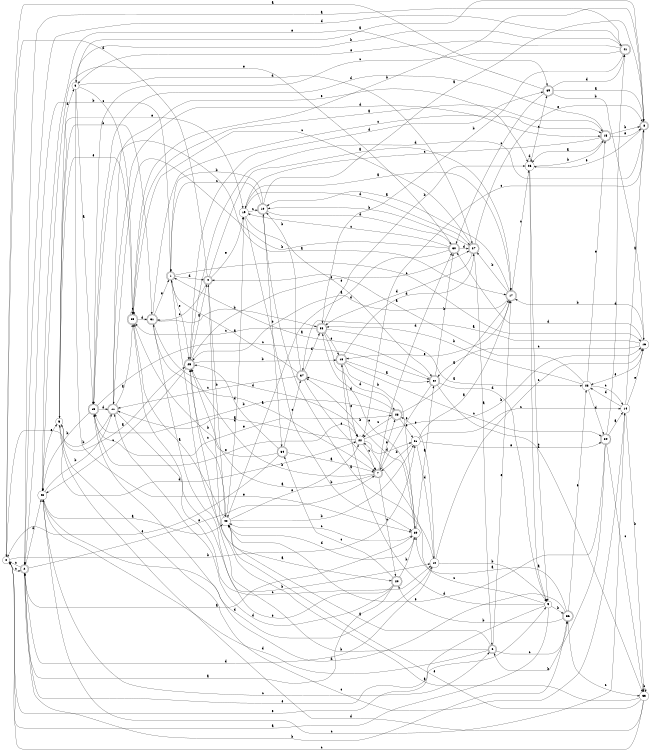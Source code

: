 digraph n35_1 {
__start0 [label="" shape="none"];

rankdir=LR;
size="8,5";

s0 [style="filled", color="black", fillcolor="white" shape="circle", label="0"];
s1 [style="rounded,filled", color="black", fillcolor="white" shape="doublecircle", label="1"];
s2 [style="rounded,filled", color="black", fillcolor="white" shape="doublecircle", label="2"];
s3 [style="filled", color="black", fillcolor="white" shape="circle", label="3"];
s4 [style="rounded,filled", color="black", fillcolor="white" shape="doublecircle", label="4"];
s5 [style="filled", color="black", fillcolor="white" shape="circle", label="5"];
s6 [style="rounded,filled", color="black", fillcolor="white" shape="doublecircle", label="6"];
s7 [style="rounded,filled", color="black", fillcolor="white" shape="doublecircle", label="7"];
s8 [style="rounded,filled", color="black", fillcolor="white" shape="doublecircle", label="8"];
s9 [style="filled", color="black", fillcolor="white" shape="circle", label="9"];
s10 [style="rounded,filled", color="black", fillcolor="white" shape="doublecircle", label="10"];
s11 [style="rounded,filled", color="black", fillcolor="white" shape="doublecircle", label="11"];
s12 [style="filled", color="black", fillcolor="white" shape="circle", label="12"];
s13 [style="rounded,filled", color="black", fillcolor="white" shape="doublecircle", label="13"];
s14 [style="filled", color="black", fillcolor="white" shape="circle", label="14"];
s15 [style="rounded,filled", color="black", fillcolor="white" shape="doublecircle", label="15"];
s16 [style="filled", color="black", fillcolor="white" shape="circle", label="16"];
s17 [style="rounded,filled", color="black", fillcolor="white" shape="doublecircle", label="17"];
s18 [style="rounded,filled", color="black", fillcolor="white" shape="doublecircle", label="18"];
s19 [style="filled", color="black", fillcolor="white" shape="circle", label="19"];
s20 [style="rounded,filled", color="black", fillcolor="white" shape="doublecircle", label="20"];
s21 [style="filled", color="black", fillcolor="white" shape="circle", label="21"];
s22 [style="filled", color="black", fillcolor="white" shape="circle", label="22"];
s23 [style="filled", color="black", fillcolor="white" shape="circle", label="23"];
s24 [style="rounded,filled", color="black", fillcolor="white" shape="doublecircle", label="24"];
s25 [style="rounded,filled", color="black", fillcolor="white" shape="doublecircle", label="25"];
s26 [style="filled", color="black", fillcolor="white" shape="circle", label="26"];
s27 [style="rounded,filled", color="black", fillcolor="white" shape="doublecircle", label="27"];
s28 [style="rounded,filled", color="black", fillcolor="white" shape="doublecircle", label="28"];
s29 [style="filled", color="black", fillcolor="white" shape="circle", label="29"];
s30 [style="rounded,filled", color="black", fillcolor="white" shape="doublecircle", label="30"];
s31 [style="rounded,filled", color="black", fillcolor="white" shape="doublecircle", label="31"];
s32 [style="rounded,filled", color="black", fillcolor="white" shape="doublecircle", label="32"];
s33 [style="filled", color="black", fillcolor="white" shape="circle", label="33"];
s34 [style="rounded,filled", color="black", fillcolor="white" shape="doublecircle", label="34"];
s35 [style="rounded,filled", color="black", fillcolor="white" shape="doublecircle", label="35"];
s36 [style="rounded,filled", color="black", fillcolor="white" shape="doublecircle", label="36"];
s37 [style="rounded,filled", color="black", fillcolor="white" shape="doublecircle", label="37"];
s38 [style="rounded,filled", color="black", fillcolor="white" shape="doublecircle", label="38"];
s39 [style="rounded,filled", color="black", fillcolor="white" shape="doublecircle", label="39"];
s40 [style="filled", color="black", fillcolor="white" shape="circle", label="40"];
s41 [style="rounded,filled", color="black", fillcolor="white" shape="doublecircle", label="41"];
s42 [style="filled", color="black", fillcolor="white" shape="circle", label="42"];
s0 -> s39 [label="a"];
s0 -> s21 [label="b"];
s0 -> s2 [label="c"];
s0 -> s22 [label="d"];
s0 -> s9 [label="e"];
s1 -> s20 [label="a"];
s1 -> s2 [label="b"];
s1 -> s16 [label="c"];
s1 -> s4 [label="d"];
s1 -> s25 [label="e"];
s2 -> s29 [label="a"];
s2 -> s36 [label="b"];
s2 -> s0 [label="c"];
s2 -> s42 [label="d"];
s2 -> s7 [label="e"];
s3 -> s13 [label="a"];
s3 -> s41 [label="b"];
s3 -> s35 [label="c"];
s3 -> s27 [label="d"];
s3 -> s29 [label="e"];
s4 -> s17 [label="a"];
s4 -> s40 [label="b"];
s4 -> s31 [label="c"];
s4 -> s0 [label="d"];
s4 -> s19 [label="e"];
s5 -> s25 [label="a"];
s5 -> s31 [label="b"];
s5 -> s14 [label="c"];
s5 -> s3 [label="d"];
s5 -> s19 [label="e"];
s6 -> s40 [label="a"];
s6 -> s25 [label="b"];
s6 -> s36 [label="c"];
s6 -> s42 [label="d"];
s6 -> s17 [label="e"];
s7 -> s25 [label="a"];
s7 -> s25 [label="b"];
s7 -> s20 [label="c"];
s7 -> s30 [label="d"];
s7 -> s28 [label="e"];
s8 -> s3 [label="a"];
s8 -> s35 [label="b"];
s8 -> s22 [label="c"];
s8 -> s25 [label="d"];
s8 -> s26 [label="e"];
s9 -> s0 [label="a"];
s9 -> s36 [label="b"];
s9 -> s22 [label="c"];
s9 -> s18 [label="d"];
s9 -> s2 [label="e"];
s10 -> s8 [label="a"];
s10 -> s1 [label="b"];
s10 -> s1 [label="c"];
s10 -> s30 [label="d"];
s10 -> s34 [label="e"];
s11 -> s35 [label="a"];
s11 -> s5 [label="b"];
s11 -> s12 [label="c"];
s11 -> s15 [label="d"];
s11 -> s26 [label="e"];
s12 -> s10 [label="a"];
s12 -> s9 [label="b"];
s12 -> s16 [label="c"];
s12 -> s2 [label="d"];
s12 -> s28 [label="e"];
s13 -> s17 [label="a"];
s13 -> s42 [label="b"];
s13 -> s32 [label="c"];
s13 -> s11 [label="d"];
s13 -> s28 [label="e"];
s14 -> s8 [label="a"];
s14 -> s33 [label="b"];
s14 -> s42 [label="c"];
s14 -> s23 [label="d"];
s14 -> s16 [label="e"];
s15 -> s26 [label="a"];
s15 -> s8 [label="b"];
s15 -> s19 [label="c"];
s15 -> s13 [label="d"];
s15 -> s8 [label="e"];
s16 -> s37 [label="a"];
s16 -> s17 [label="b"];
s16 -> s32 [label="c"];
s16 -> s30 [label="d"];
s16 -> s23 [label="e"];
s17 -> s10 [label="a"];
s17 -> s27 [label="b"];
s17 -> s26 [label="c"];
s17 -> s25 [label="d"];
s17 -> s18 [label="e"];
s18 -> s32 [label="a"];
s18 -> s29 [label="b"];
s18 -> s24 [label="c"];
s18 -> s27 [label="d"];
s18 -> s22 [label="e"];
s19 -> s17 [label="a"];
s19 -> s29 [label="b"];
s19 -> s10 [label="c"];
s19 -> s27 [label="d"];
s19 -> s32 [label="e"];
s20 -> s2 [label="a"];
s20 -> s29 [label="b"];
s20 -> s34 [label="c"];
s20 -> s11 [label="d"];
s20 -> s31 [label="e"];
s21 -> s17 [label="a"];
s21 -> s7 [label="b"];
s21 -> s14 [label="c"];
s21 -> s12 [label="d"];
s21 -> s24 [label="e"];
s22 -> s11 [label="a"];
s22 -> s16 [label="b"];
s22 -> s7 [label="c"];
s22 -> s21 [label="d"];
s22 -> s13 [label="e"];
s23 -> s4 [label="a"];
s23 -> s38 [label="b"];
s23 -> s14 [label="c"];
s23 -> s24 [label="d"];
s23 -> s15 [label="e"];
s24 -> s14 [label="a"];
s24 -> s6 [label="b"];
s24 -> s33 [label="c"];
s24 -> s41 [label="d"];
s24 -> s40 [label="e"];
s25 -> s4 [label="a"];
s25 -> s18 [label="b"];
s25 -> s42 [label="c"];
s25 -> s39 [label="d"];
s25 -> s27 [label="e"];
s26 -> s9 [label="a"];
s26 -> s15 [label="b"];
s26 -> s39 [label="c"];
s26 -> s26 [label="d"];
s26 -> s9 [label="e"];
s27 -> s6 [label="a"];
s27 -> s10 [label="b"];
s27 -> s35 [label="c"];
s27 -> s38 [label="d"];
s27 -> s8 [label="e"];
s28 -> s17 [label="a"];
s28 -> s13 [label="b"];
s28 -> s22 [label="c"];
s28 -> s37 [label="d"];
s28 -> s21 [label="e"];
s29 -> s32 [label="a"];
s29 -> s37 [label="b"];
s29 -> s40 [label="c"];
s29 -> s40 [label="d"];
s29 -> s38 [label="e"];
s30 -> s40 [label="a"];
s30 -> s11 [label="b"];
s30 -> s19 [label="c"];
s30 -> s27 [label="d"];
s30 -> s42 [label="e"];
s31 -> s7 [label="a"];
s31 -> s38 [label="b"];
s31 -> s15 [label="c"];
s31 -> s22 [label="d"];
s31 -> s1 [label="e"];
s32 -> s1 [label="a"];
s32 -> s30 [label="b"];
s32 -> s33 [label="c"];
s32 -> s9 [label="d"];
s32 -> s7 [label="e"];
s33 -> s4 [label="a"];
s33 -> s33 [label="b"];
s33 -> s0 [label="c"];
s33 -> s5 [label="d"];
s33 -> s40 [label="e"];
s34 -> s7 [label="a"];
s34 -> s35 [label="b"];
s34 -> s37 [label="c"];
s34 -> s25 [label="d"];
s34 -> s0 [label="e"];
s35 -> s15 [label="a"];
s35 -> s12 [label="b"];
s35 -> s35 [label="c"];
s35 -> s31 [label="d"];
s35 -> s5 [label="e"];
s36 -> s29 [label="a"];
s36 -> s20 [label="b"];
s36 -> s33 [label="c"];
s36 -> s13 [label="d"];
s36 -> s23 [label="e"];
s37 -> s1 [label="a"];
s37 -> s10 [label="b"];
s37 -> s11 [label="c"];
s37 -> s38 [label="d"];
s37 -> s7 [label="e"];
s38 -> s23 [label="a"];
s38 -> s26 [label="b"];
s38 -> s35 [label="c"];
s38 -> s28 [label="d"];
s38 -> s18 [label="e"];
s39 -> s8 [label="a"];
s39 -> s16 [label="b"];
s39 -> s30 [label="c"];
s39 -> s41 [label="d"];
s39 -> s42 [label="e"];
s40 -> s35 [label="a"];
s40 -> s21 [label="b"];
s40 -> s25 [label="c"];
s40 -> s19 [label="d"];
s40 -> s22 [label="e"];
s41 -> s2 [label="a"];
s41 -> s38 [label="b"];
s41 -> s13 [label="c"];
s41 -> s2 [label="d"];
s41 -> s3 [label="e"];
s42 -> s40 [label="a"];
s42 -> s11 [label="b"];
s42 -> s6 [label="c"];
s42 -> s12 [label="d"];
s42 -> s5 [label="e"];

}